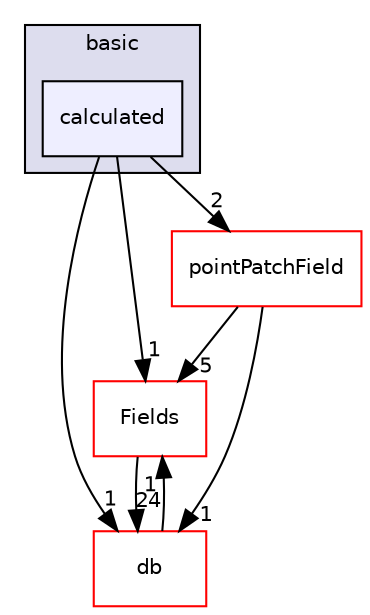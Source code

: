 digraph "src/OpenFOAM/fields/pointPatchFields/basic/calculated" {
  bgcolor=transparent;
  compound=true
  node [ fontsize="10", fontname="Helvetica"];
  edge [ labelfontsize="10", labelfontname="Helvetica"];
  subgraph clusterdir_6a30703e73af3ba7ed84ebe53ffd3e12 {
    graph [ bgcolor="#ddddee", pencolor="black", label="basic" fontname="Helvetica", fontsize="10", URL="dir_6a30703e73af3ba7ed84ebe53ffd3e12.html"]
  dir_6cac3da6e2b2ad4c123307f29c965dee [shape=box, label="calculated", style="filled", fillcolor="#eeeeff", pencolor="black", URL="dir_6cac3da6e2b2ad4c123307f29c965dee.html"];
  }
  dir_7d364942a13d3ce50f6681364b448a98 [shape=box label="Fields" color="red" URL="dir_7d364942a13d3ce50f6681364b448a98.html"];
  dir_63c634f7a7cfd679ac26c67fb30fc32f [shape=box label="db" color="red" URL="dir_63c634f7a7cfd679ac26c67fb30fc32f.html"];
  dir_17a9bfb76e5e1dbc9e2e32285df4aeb8 [shape=box label="pointPatchField" color="red" URL="dir_17a9bfb76e5e1dbc9e2e32285df4aeb8.html"];
  dir_7d364942a13d3ce50f6681364b448a98->dir_63c634f7a7cfd679ac26c67fb30fc32f [headlabel="24", labeldistance=1.5 headhref="dir_002037_001952.html"];
  dir_63c634f7a7cfd679ac26c67fb30fc32f->dir_7d364942a13d3ce50f6681364b448a98 [headlabel="1", labeldistance=1.5 headhref="dir_001952_002037.html"];
  dir_6cac3da6e2b2ad4c123307f29c965dee->dir_7d364942a13d3ce50f6681364b448a98 [headlabel="1", labeldistance=1.5 headhref="dir_002071_002037.html"];
  dir_6cac3da6e2b2ad4c123307f29c965dee->dir_63c634f7a7cfd679ac26c67fb30fc32f [headlabel="1", labeldistance=1.5 headhref="dir_002071_001952.html"];
  dir_6cac3da6e2b2ad4c123307f29c965dee->dir_17a9bfb76e5e1dbc9e2e32285df4aeb8 [headlabel="2", labeldistance=1.5 headhref="dir_002071_002092.html"];
  dir_17a9bfb76e5e1dbc9e2e32285df4aeb8->dir_7d364942a13d3ce50f6681364b448a98 [headlabel="5", labeldistance=1.5 headhref="dir_002092_002037.html"];
  dir_17a9bfb76e5e1dbc9e2e32285df4aeb8->dir_63c634f7a7cfd679ac26c67fb30fc32f [headlabel="1", labeldistance=1.5 headhref="dir_002092_001952.html"];
}
